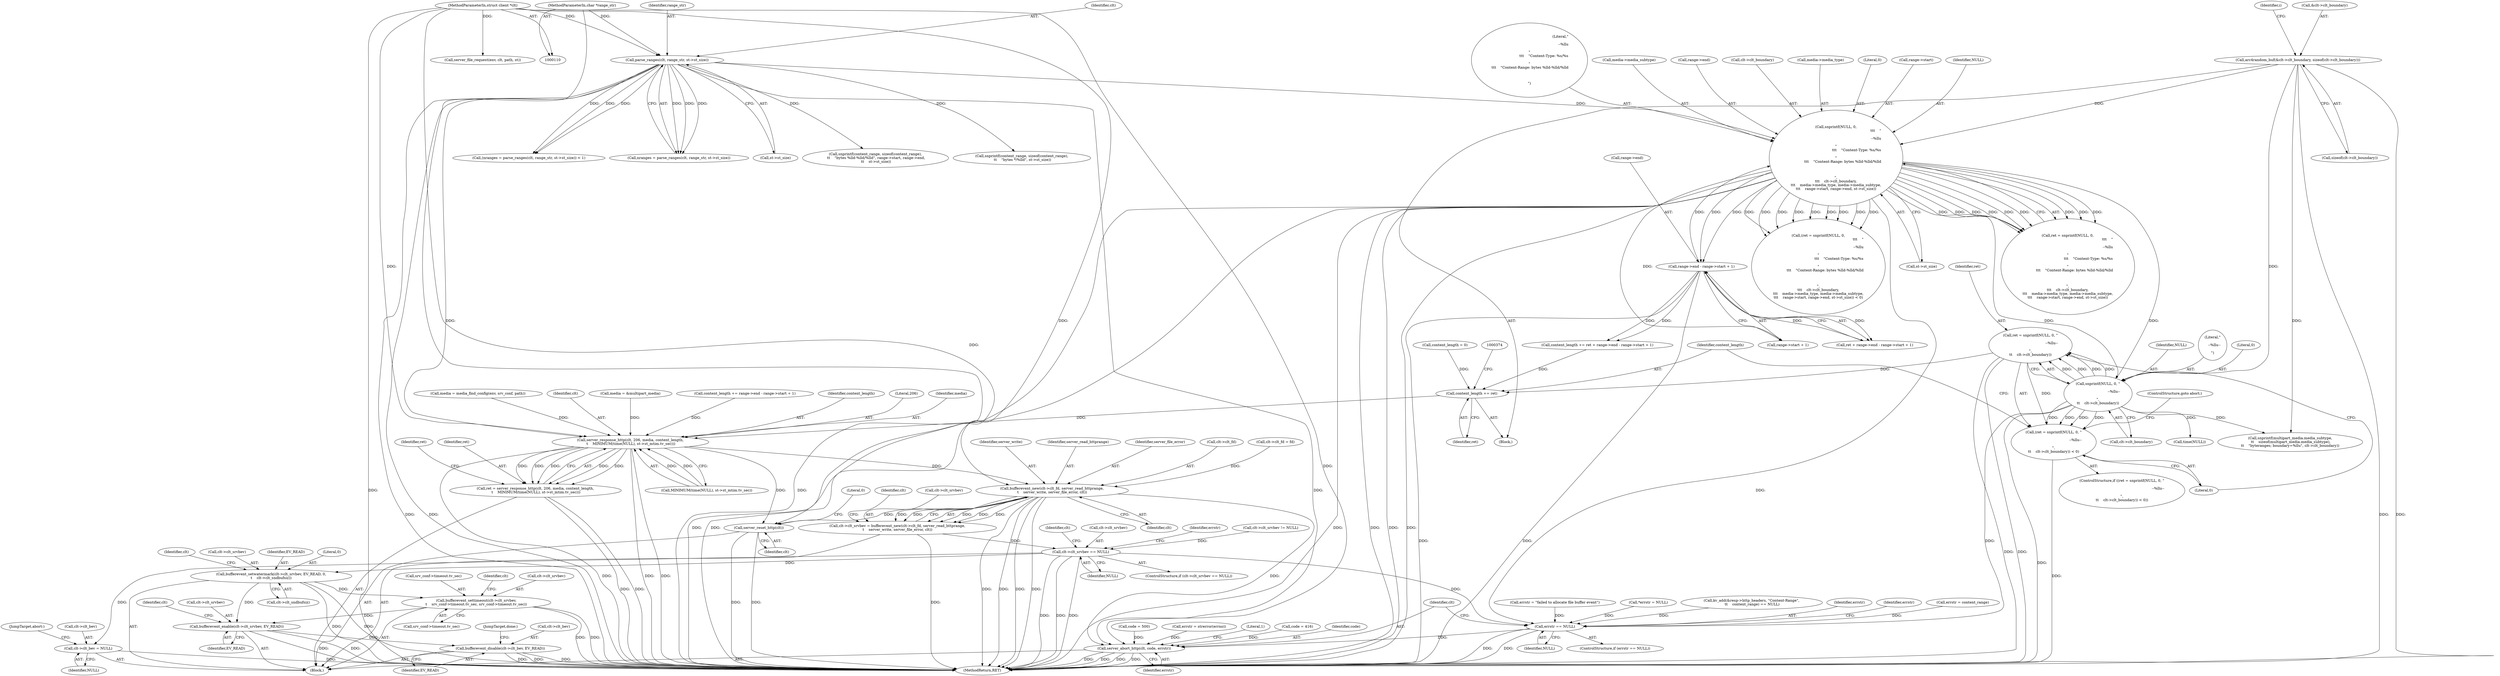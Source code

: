 digraph "0_src_142cfc82b932bc211218fbd7bdda8c7ce83f19df_1@API" {
"1000359" [label="(Call,ret = snprintf(NULL, 0, \"\r\n--%llu--\r\n\",\n\t\t    clt->clt_boundary))"];
"1000361" [label="(Call,snprintf(NULL, 0, \"\r\n--%llu--\r\n\",\n\t\t    clt->clt_boundary))"];
"1000320" [label="(Call,snprintf(NULL, 0,\n\t\t\t    \"\r\n--%llu\r\n\"\n\t\t\t    \"Content-Type: %s/%s\r\n\"\n \t\t\t    \"Content-Range: bytes %lld-%lld/%lld\r\n\r\n\",\n\t\t\t    clt->clt_boundary,\n\t\t\t    media->media_type, media->media_subtype,\n\t\t\t    range->start, range->end, st->st_size))"];
"1000289" [label="(Call,arc4random_buf(&clt->clt_boundary, sizeof(clt->clt_boundary)))"];
"1000348" [label="(Call,range->end - range->start + 1)"];
"1000182" [label="(Call,parse_ranges(clt, range_str, st->st_size))"];
"1000112" [label="(MethodParameterIn,struct client *clt)"];
"1000115" [label="(MethodParameterIn,char *range_str)"];
"1000358" [label="(Call,(ret = snprintf(NULL, 0, \"\r\n--%llu--\r\n\",\n\t\t    clt->clt_boundary)) < 0)"];
"1000370" [label="(Call,content_length += ret)"];
"1000409" [label="(Call,server_response_http(clt, 206, media, content_length,\n \t    MINIMUM(time(NULL), st->st_mtim.tv_sec)))"];
"1000407" [label="(Call,ret = server_response_http(clt, 206, media, content_length,\n \t    MINIMUM(time(NULL), st->st_mtim.tv_sec)))"];
"1000457" [label="(Call,bufferevent_new(clt->clt_fd, server_read_httprange,\n\t    server_write, server_file_error, clt))"];
"1000453" [label="(Call,clt->clt_srvbev = bufferevent_new(clt->clt_fd, server_read_httprange,\n\t    server_write, server_file_error, clt))"];
"1000466" [label="(Call,clt->clt_srvbev == NULL)"];
"1000476" [label="(Call,bufferevent_setwatermark(clt->clt_srvbev, EV_READ, 0,\n\t    clt->clt_sndbufsiz))"];
"1000485" [label="(Call,bufferevent_settimeout(clt->clt_srvbev,\n\t    srv_conf->timeout.tv_sec, srv_conf->timeout.tv_sec))"];
"1000499" [label="(Call,bufferevent_enable(clt->clt_srvbev, EV_READ))"];
"1000504" [label="(Call,bufferevent_disable(clt->clt_bev, EV_READ))"];
"1000526" [label="(Call,clt->clt_bev = NULL)"];
"1000540" [label="(Call,errstr == NULL)"];
"1000547" [label="(Call,server_abort_http(clt, code, errstr))"];
"1000510" [label="(Call,server_reset_http(clt))"];
"1000182" [label="(Call,parse_ranges(clt, range_str, st->st_size))"];
"1000509" [label="(JumpTarget,done:)"];
"1000467" [label="(Call,clt->clt_srvbev)"];
"1000486" [label="(Call,clt->clt_srvbev)"];
"1000243" [label="(Call,snprintf(content_range, sizeof(content_range),\n \t\t    \"bytes %lld-%lld/%lld\", range->start, range->end,\n \t\t    st->st_size))"];
"1000349" [label="(Call,range->end)"];
"1000464" [label="(Identifier,clt)"];
"1000462" [label="(Identifier,server_write)"];
"1000258" [label="(Call,kv_add(&resp->http_headers, \"Content-Range\",\n \t\t    content_range) == NULL)"];
"1000362" [label="(Identifier,NULL)"];
"1000386" [label="(Call,snprintf(multipart_media.media_subtype,\n \t\t    sizeof(multipart_media.media_subtype),\n\t\t    \"byteranges; boundary=%llu\", clt->clt_boundary))"];
"1000530" [label="(Identifier,NULL)"];
"1000487" [label="(Identifier,clt)"];
"1000505" [label="(Call,clt->clt_bev)"];
"1000468" [label="(Identifier,clt)"];
"1000290" [label="(Call,&clt->clt_boundary)"];
"1000494" [label="(Call,srv_conf->timeout.tv_sec)"];
"1000346" [label="(Call,ret + range->end - range->start + 1)"];
"1000548" [label="(Identifier,clt)"];
"1000146" [label="(Call,content_length = 0)"];
"1000511" [label="(Identifier,clt)"];
"1000217" [label="(Call,media = media_find_config(env, srv_conf, path))"];
"1000410" [label="(Identifier,clt)"];
"1000461" [label="(Identifier,server_read_httprange)"];
"1000344" [label="(Call,content_length += ret + range->end - range->start + 1)"];
"1000541" [label="(Identifier,errstr)"];
"1000470" [label="(Identifier,NULL)"];
"1000116" [label="(Block,)"];
"1000454" [label="(Call,clt->clt_srvbev)"];
"1000195" [label="(Call,snprintf(content_range, sizeof(content_range),\n \t\t    \"bytes */%lld\", st->st_size))"];
"1000115" [label="(MethodParameterIn,char *range_str)"];
"1000179" [label="(Call,(nranges = parse_ranges(clt, range_str, st->st_size)) < 1)"];
"1000463" [label="(Identifier,server_file_error)"];
"1000510" [label="(Call,server_reset_http(clt))"];
"1000352" [label="(Call,range->start + 1)"];
"1000503" [label="(Identifier,EV_READ)"];
"1000321" [label="(Identifier,NULL)"];
"1000473" [label="(Identifier,errstr)"];
"1000371" [label="(Identifier,content_length)"];
"1000398" [label="(Call,media = &multipart_media)"];
"1000513" [label="(Literal,0)"];
"1000458" [label="(Call,clt->clt_fd)"];
"1000414" [label="(Call,MINIMUM(time(NULL), st->st_mtim.tv_sec))"];
"1000323" [label="(Literal,\"\r\n--%llu\r\n\"\n\t\t\t    \"Content-Type: %s/%s\r\n\"\n \t\t\t    \"Content-Range: bytes %lld-%lld/%lld\r\n\r\n\")"];
"1000527" [label="(Call,clt->clt_bev)"];
"1000453" [label="(Call,clt->clt_srvbev = bufferevent_new(clt->clt_fd, server_read_httprange,\n\t    server_write, server_file_error, clt))"];
"1000457" [label="(Call,bufferevent_new(clt->clt_fd, server_read_httprange,\n\t    server_write, server_file_error, clt))"];
"1000542" [label="(Identifier,NULL)"];
"1000477" [label="(Call,clt->clt_srvbev)"];
"1000489" [label="(Call,srv_conf->timeout.tv_sec)"];
"1000544" [label="(Identifier,errstr)"];
"1000433" [label="(Call,clt->clt_fd = fd)"];
"1000423" [label="(Identifier,ret)"];
"1000407" [label="(Call,ret = server_response_http(clt, 206, media, content_length,\n \t    MINIMUM(time(NULL), st->st_mtim.tv_sec)))"];
"1000365" [label="(Call,clt->clt_boundary)"];
"1000288" [label="(Block,)"];
"1000547" [label="(Call,server_abort_http(clt, code, errstr))"];
"1000361" [label="(Call,snprintf(NULL, 0, \"\r\n--%llu--\r\n\",\n\t\t    clt->clt_boundary))"];
"1000318" [label="(Call,ret = snprintf(NULL, 0,\n\t\t\t    \"\r\n--%llu\r\n\"\n\t\t\t    \"Content-Type: %s/%s\r\n\"\n \t\t\t    \"Content-Range: bytes %lld-%lld/%lld\r\n\r\n\",\n\t\t\t    clt->clt_boundary,\n\t\t\t    media->media_type, media->media_subtype,\n\t\t\t    range->start, range->end, st->st_size))"];
"1000348" [label="(Call,range->end - range->start + 1)"];
"1000482" [label="(Call,clt->clt_sndbufsiz)"];
"1000370" [label="(Call,content_length += ret)"];
"1000330" [label="(Call,media->media_subtype)"];
"1000294" [label="(Call,sizeof(clt->clt_boundary))"];
"1000540" [label="(Call,errstr == NULL)"];
"1000360" [label="(Identifier,ret)"];
"1000372" [label="(Identifier,ret)"];
"1000531" [label="(JumpTarget,abort:)"];
"1000553" [label="(Literal,1)"];
"1000485" [label="(Call,bufferevent_settimeout(clt->clt_srvbev,\n\t    srv_conf->timeout.tv_sec, srv_conf->timeout.tv_sec))"];
"1000190" [label="(Call,code = 416)"];
"1000359" [label="(Call,ret = snprintf(NULL, 0, \"\r\n--%llu--\r\n\",\n\t\t    clt->clt_boundary))"];
"1000480" [label="(Identifier,EV_READ)"];
"1000465" [label="(ControlStructure,if (clt->clt_srvbev == NULL))"];
"1000289" [label="(Call,arc4random_buf(&clt->clt_boundary, sizeof(clt->clt_boundary)))"];
"1000320" [label="(Call,snprintf(NULL, 0,\n\t\t\t    \"\r\n--%llu\r\n\"\n\t\t\t    \"Content-Type: %s/%s\r\n\"\n \t\t\t    \"Content-Range: bytes %lld-%lld/%lld\r\n\r\n\",\n\t\t\t    clt->clt_boundary,\n\t\t\t    media->media_type, media->media_subtype,\n\t\t\t    range->start, range->end, st->st_size))"];
"1000409" [label="(Call,server_response_http(clt, 206, media, content_length,\n \t    MINIMUM(time(NULL), st->st_mtim.tv_sec)))"];
"1000183" [label="(Identifier,clt)"];
"1000300" [label="(Identifier,i)"];
"1000554" [label="(MethodReturn,RET)"];
"1000539" [label="(ControlStructure,if (errstr == NULL))"];
"1000549" [label="(Identifier,code)"];
"1000476" [label="(Call,bufferevent_setwatermark(clt->clt_srvbev, EV_READ, 0,\n\t    clt->clt_sndbufsiz))"];
"1000358" [label="(Call,(ret = snprintf(NULL, 0, \"\r\n--%llu--\r\n\",\n\t\t    clt->clt_boundary)) < 0)"];
"1000368" [label="(Literal,0)"];
"1000408" [label="(Identifier,ret)"];
"1000276" [label="(Call,content_length += range->end - range->start + 1)"];
"1000317" [label="(Call,(ret = snprintf(NULL, 0,\n\t\t\t    \"\r\n--%llu\r\n\"\n\t\t\t    \"Content-Type: %s/%s\r\n\"\n \t\t\t    \"Content-Range: bytes %lld-%lld/%lld\r\n\r\n\",\n\t\t\t    clt->clt_boundary,\n\t\t\t    media->media_type, media->media_subtype,\n\t\t\t    range->start, range->end, st->st_size)) < 0)"];
"1000150" [label="(Call,code = 500)"];
"1000336" [label="(Call,range->end)"];
"1000543" [label="(Call,errstr = strerror(errno))"];
"1000324" [label="(Call,clt->clt_boundary)"];
"1000369" [label="(ControlStructure,goto abort;)"];
"1000364" [label="(Literal,\"\r\n--%llu--\r\n\")"];
"1000327" [label="(Call,media->media_type)"];
"1000439" [label="(Call,clt->clt_srvbev != NULL)"];
"1000481" [label="(Literal,0)"];
"1000413" [label="(Identifier,content_length)"];
"1000526" [label="(Call,clt->clt_bev = NULL)"];
"1000500" [label="(Call,clt->clt_srvbev)"];
"1000411" [label="(Literal,206)"];
"1000478" [label="(Identifier,clt)"];
"1000180" [label="(Call,nranges = parse_ranges(clt, range_str, st->st_size))"];
"1000499" [label="(Call,bufferevent_enable(clt->clt_srvbev, EV_READ))"];
"1000466" [label="(Call,clt->clt_srvbev == NULL)"];
"1000504" [label="(Call,bufferevent_disable(clt->clt_bev, EV_READ))"];
"1000184" [label="(Identifier,range_str)"];
"1000203" [label="(Call,errstr = content_range)"];
"1000501" [label="(Identifier,clt)"];
"1000508" [label="(Identifier,EV_READ)"];
"1000472" [label="(Call,errstr = \"failed to allocate file buffer event\")"];
"1000506" [label="(Identifier,clt)"];
"1000112" [label="(MethodParameterIn,struct client *clt)"];
"1000322" [label="(Literal,0)"];
"1000163" [label="(Call,*errstr = NULL)"];
"1000550" [label="(Identifier,errstr)"];
"1000412" [label="(Identifier,media)"];
"1000357" [label="(ControlStructure,if ((ret = snprintf(NULL, 0, \"\r\n--%llu--\r\n\",\n\t\t    clt->clt_boundary)) < 0))"];
"1000333" [label="(Call,range->start)"];
"1000173" [label="(Call,server_file_request(env, clt, path, st))"];
"1000339" [label="(Call,st->st_size)"];
"1000415" [label="(Call,time(NULL))"];
"1000185" [label="(Call,st->st_size)"];
"1000363" [label="(Literal,0)"];
"1000359" -> "1000358"  [label="AST: "];
"1000359" -> "1000361"  [label="CFG: "];
"1000360" -> "1000359"  [label="AST: "];
"1000361" -> "1000359"  [label="AST: "];
"1000368" -> "1000359"  [label="CFG: "];
"1000359" -> "1000554"  [label="DDG: "];
"1000359" -> "1000554"  [label="DDG: "];
"1000359" -> "1000358"  [label="DDG: "];
"1000361" -> "1000359"  [label="DDG: "];
"1000361" -> "1000359"  [label="DDG: "];
"1000361" -> "1000359"  [label="DDG: "];
"1000361" -> "1000359"  [label="DDG: "];
"1000359" -> "1000370"  [label="DDG: "];
"1000361" -> "1000365"  [label="CFG: "];
"1000362" -> "1000361"  [label="AST: "];
"1000363" -> "1000361"  [label="AST: "];
"1000364" -> "1000361"  [label="AST: "];
"1000365" -> "1000361"  [label="AST: "];
"1000361" -> "1000554"  [label="DDG: "];
"1000361" -> "1000358"  [label="DDG: "];
"1000361" -> "1000358"  [label="DDG: "];
"1000361" -> "1000358"  [label="DDG: "];
"1000361" -> "1000358"  [label="DDG: "];
"1000320" -> "1000361"  [label="DDG: "];
"1000320" -> "1000361"  [label="DDG: "];
"1000289" -> "1000361"  [label="DDG: "];
"1000361" -> "1000386"  [label="DDG: "];
"1000361" -> "1000415"  [label="DDG: "];
"1000361" -> "1000540"  [label="DDG: "];
"1000320" -> "1000318"  [label="AST: "];
"1000320" -> "1000339"  [label="CFG: "];
"1000321" -> "1000320"  [label="AST: "];
"1000322" -> "1000320"  [label="AST: "];
"1000323" -> "1000320"  [label="AST: "];
"1000324" -> "1000320"  [label="AST: "];
"1000327" -> "1000320"  [label="AST: "];
"1000330" -> "1000320"  [label="AST: "];
"1000333" -> "1000320"  [label="AST: "];
"1000336" -> "1000320"  [label="AST: "];
"1000339" -> "1000320"  [label="AST: "];
"1000318" -> "1000320"  [label="CFG: "];
"1000320" -> "1000554"  [label="DDG: "];
"1000320" -> "1000554"  [label="DDG: "];
"1000320" -> "1000554"  [label="DDG: "];
"1000320" -> "1000554"  [label="DDG: "];
"1000320" -> "1000554"  [label="DDG: "];
"1000320" -> "1000554"  [label="DDG: "];
"1000320" -> "1000317"  [label="DDG: "];
"1000320" -> "1000317"  [label="DDG: "];
"1000320" -> "1000317"  [label="DDG: "];
"1000320" -> "1000317"  [label="DDG: "];
"1000320" -> "1000317"  [label="DDG: "];
"1000320" -> "1000317"  [label="DDG: "];
"1000320" -> "1000317"  [label="DDG: "];
"1000320" -> "1000317"  [label="DDG: "];
"1000320" -> "1000317"  [label="DDG: "];
"1000320" -> "1000318"  [label="DDG: "];
"1000320" -> "1000318"  [label="DDG: "];
"1000320" -> "1000318"  [label="DDG: "];
"1000320" -> "1000318"  [label="DDG: "];
"1000320" -> "1000318"  [label="DDG: "];
"1000320" -> "1000318"  [label="DDG: "];
"1000320" -> "1000318"  [label="DDG: "];
"1000320" -> "1000318"  [label="DDG: "];
"1000320" -> "1000318"  [label="DDG: "];
"1000289" -> "1000320"  [label="DDG: "];
"1000348" -> "1000320"  [label="DDG: "];
"1000182" -> "1000320"  [label="DDG: "];
"1000320" -> "1000348"  [label="DDG: "];
"1000320" -> "1000348"  [label="DDG: "];
"1000320" -> "1000352"  [label="DDG: "];
"1000320" -> "1000540"  [label="DDG: "];
"1000289" -> "1000288"  [label="AST: "];
"1000289" -> "1000294"  [label="CFG: "];
"1000290" -> "1000289"  [label="AST: "];
"1000294" -> "1000289"  [label="AST: "];
"1000300" -> "1000289"  [label="CFG: "];
"1000289" -> "1000554"  [label="DDG: "];
"1000289" -> "1000554"  [label="DDG: "];
"1000289" -> "1000386"  [label="DDG: "];
"1000348" -> "1000346"  [label="AST: "];
"1000348" -> "1000352"  [label="CFG: "];
"1000349" -> "1000348"  [label="AST: "];
"1000352" -> "1000348"  [label="AST: "];
"1000346" -> "1000348"  [label="CFG: "];
"1000348" -> "1000554"  [label="DDG: "];
"1000348" -> "1000554"  [label="DDG: "];
"1000348" -> "1000344"  [label="DDG: "];
"1000348" -> "1000344"  [label="DDG: "];
"1000348" -> "1000346"  [label="DDG: "];
"1000348" -> "1000346"  [label="DDG: "];
"1000182" -> "1000180"  [label="AST: "];
"1000182" -> "1000185"  [label="CFG: "];
"1000183" -> "1000182"  [label="AST: "];
"1000184" -> "1000182"  [label="AST: "];
"1000185" -> "1000182"  [label="AST: "];
"1000180" -> "1000182"  [label="CFG: "];
"1000182" -> "1000554"  [label="DDG: "];
"1000182" -> "1000554"  [label="DDG: "];
"1000182" -> "1000179"  [label="DDG: "];
"1000182" -> "1000179"  [label="DDG: "];
"1000182" -> "1000179"  [label="DDG: "];
"1000182" -> "1000180"  [label="DDG: "];
"1000182" -> "1000180"  [label="DDG: "];
"1000182" -> "1000180"  [label="DDG: "];
"1000112" -> "1000182"  [label="DDG: "];
"1000115" -> "1000182"  [label="DDG: "];
"1000182" -> "1000195"  [label="DDG: "];
"1000182" -> "1000243"  [label="DDG: "];
"1000182" -> "1000409"  [label="DDG: "];
"1000182" -> "1000547"  [label="DDG: "];
"1000112" -> "1000110"  [label="AST: "];
"1000112" -> "1000554"  [label="DDG: "];
"1000112" -> "1000173"  [label="DDG: "];
"1000112" -> "1000409"  [label="DDG: "];
"1000112" -> "1000457"  [label="DDG: "];
"1000112" -> "1000510"  [label="DDG: "];
"1000112" -> "1000547"  [label="DDG: "];
"1000115" -> "1000110"  [label="AST: "];
"1000115" -> "1000554"  [label="DDG: "];
"1000358" -> "1000357"  [label="AST: "];
"1000358" -> "1000368"  [label="CFG: "];
"1000368" -> "1000358"  [label="AST: "];
"1000369" -> "1000358"  [label="CFG: "];
"1000371" -> "1000358"  [label="CFG: "];
"1000358" -> "1000554"  [label="DDG: "];
"1000370" -> "1000288"  [label="AST: "];
"1000370" -> "1000372"  [label="CFG: "];
"1000371" -> "1000370"  [label="AST: "];
"1000372" -> "1000370"  [label="AST: "];
"1000374" -> "1000370"  [label="CFG: "];
"1000344" -> "1000370"  [label="DDG: "];
"1000146" -> "1000370"  [label="DDG: "];
"1000370" -> "1000409"  [label="DDG: "];
"1000409" -> "1000407"  [label="AST: "];
"1000409" -> "1000414"  [label="CFG: "];
"1000410" -> "1000409"  [label="AST: "];
"1000411" -> "1000409"  [label="AST: "];
"1000412" -> "1000409"  [label="AST: "];
"1000413" -> "1000409"  [label="AST: "];
"1000414" -> "1000409"  [label="AST: "];
"1000407" -> "1000409"  [label="CFG: "];
"1000409" -> "1000554"  [label="DDG: "];
"1000409" -> "1000554"  [label="DDG: "];
"1000409" -> "1000554"  [label="DDG: "];
"1000409" -> "1000407"  [label="DDG: "];
"1000409" -> "1000407"  [label="DDG: "];
"1000409" -> "1000407"  [label="DDG: "];
"1000409" -> "1000407"  [label="DDG: "];
"1000409" -> "1000407"  [label="DDG: "];
"1000398" -> "1000409"  [label="DDG: "];
"1000217" -> "1000409"  [label="DDG: "];
"1000276" -> "1000409"  [label="DDG: "];
"1000414" -> "1000409"  [label="DDG: "];
"1000414" -> "1000409"  [label="DDG: "];
"1000409" -> "1000457"  [label="DDG: "];
"1000409" -> "1000510"  [label="DDG: "];
"1000407" -> "1000116"  [label="AST: "];
"1000408" -> "1000407"  [label="AST: "];
"1000423" -> "1000407"  [label="CFG: "];
"1000407" -> "1000554"  [label="DDG: "];
"1000407" -> "1000554"  [label="DDG: "];
"1000457" -> "1000453"  [label="AST: "];
"1000457" -> "1000464"  [label="CFG: "];
"1000458" -> "1000457"  [label="AST: "];
"1000461" -> "1000457"  [label="AST: "];
"1000462" -> "1000457"  [label="AST: "];
"1000463" -> "1000457"  [label="AST: "];
"1000464" -> "1000457"  [label="AST: "];
"1000453" -> "1000457"  [label="CFG: "];
"1000457" -> "1000554"  [label="DDG: "];
"1000457" -> "1000554"  [label="DDG: "];
"1000457" -> "1000554"  [label="DDG: "];
"1000457" -> "1000554"  [label="DDG: "];
"1000457" -> "1000453"  [label="DDG: "];
"1000457" -> "1000453"  [label="DDG: "];
"1000457" -> "1000453"  [label="DDG: "];
"1000457" -> "1000453"  [label="DDG: "];
"1000457" -> "1000453"  [label="DDG: "];
"1000433" -> "1000457"  [label="DDG: "];
"1000457" -> "1000510"  [label="DDG: "];
"1000457" -> "1000547"  [label="DDG: "];
"1000453" -> "1000116"  [label="AST: "];
"1000454" -> "1000453"  [label="AST: "];
"1000468" -> "1000453"  [label="CFG: "];
"1000453" -> "1000554"  [label="DDG: "];
"1000453" -> "1000466"  [label="DDG: "];
"1000466" -> "1000465"  [label="AST: "];
"1000466" -> "1000470"  [label="CFG: "];
"1000467" -> "1000466"  [label="AST: "];
"1000470" -> "1000466"  [label="AST: "];
"1000473" -> "1000466"  [label="CFG: "];
"1000478" -> "1000466"  [label="CFG: "];
"1000466" -> "1000554"  [label="DDG: "];
"1000466" -> "1000554"  [label="DDG: "];
"1000466" -> "1000554"  [label="DDG: "];
"1000439" -> "1000466"  [label="DDG: "];
"1000466" -> "1000476"  [label="DDG: "];
"1000466" -> "1000526"  [label="DDG: "];
"1000466" -> "1000540"  [label="DDG: "];
"1000476" -> "1000116"  [label="AST: "];
"1000476" -> "1000482"  [label="CFG: "];
"1000477" -> "1000476"  [label="AST: "];
"1000480" -> "1000476"  [label="AST: "];
"1000481" -> "1000476"  [label="AST: "];
"1000482" -> "1000476"  [label="AST: "];
"1000487" -> "1000476"  [label="CFG: "];
"1000476" -> "1000554"  [label="DDG: "];
"1000476" -> "1000554"  [label="DDG: "];
"1000476" -> "1000485"  [label="DDG: "];
"1000476" -> "1000499"  [label="DDG: "];
"1000485" -> "1000116"  [label="AST: "];
"1000485" -> "1000494"  [label="CFG: "];
"1000486" -> "1000485"  [label="AST: "];
"1000489" -> "1000485"  [label="AST: "];
"1000494" -> "1000485"  [label="AST: "];
"1000501" -> "1000485"  [label="CFG: "];
"1000485" -> "1000554"  [label="DDG: "];
"1000485" -> "1000554"  [label="DDG: "];
"1000485" -> "1000499"  [label="DDG: "];
"1000499" -> "1000116"  [label="AST: "];
"1000499" -> "1000503"  [label="CFG: "];
"1000500" -> "1000499"  [label="AST: "];
"1000503" -> "1000499"  [label="AST: "];
"1000506" -> "1000499"  [label="CFG: "];
"1000499" -> "1000554"  [label="DDG: "];
"1000499" -> "1000554"  [label="DDG: "];
"1000499" -> "1000504"  [label="DDG: "];
"1000504" -> "1000116"  [label="AST: "];
"1000504" -> "1000508"  [label="CFG: "];
"1000505" -> "1000504"  [label="AST: "];
"1000508" -> "1000504"  [label="AST: "];
"1000509" -> "1000504"  [label="CFG: "];
"1000504" -> "1000554"  [label="DDG: "];
"1000504" -> "1000554"  [label="DDG: "];
"1000504" -> "1000554"  [label="DDG: "];
"1000526" -> "1000116"  [label="AST: "];
"1000526" -> "1000530"  [label="CFG: "];
"1000527" -> "1000526"  [label="AST: "];
"1000530" -> "1000526"  [label="AST: "];
"1000531" -> "1000526"  [label="CFG: "];
"1000526" -> "1000554"  [label="DDG: "];
"1000540" -> "1000539"  [label="AST: "];
"1000540" -> "1000542"  [label="CFG: "];
"1000541" -> "1000540"  [label="AST: "];
"1000542" -> "1000540"  [label="AST: "];
"1000544" -> "1000540"  [label="CFG: "];
"1000548" -> "1000540"  [label="CFG: "];
"1000540" -> "1000554"  [label="DDG: "];
"1000540" -> "1000554"  [label="DDG: "];
"1000163" -> "1000540"  [label="DDG: "];
"1000472" -> "1000540"  [label="DDG: "];
"1000203" -> "1000540"  [label="DDG: "];
"1000258" -> "1000540"  [label="DDG: "];
"1000540" -> "1000547"  [label="DDG: "];
"1000547" -> "1000116"  [label="AST: "];
"1000547" -> "1000550"  [label="CFG: "];
"1000548" -> "1000547"  [label="AST: "];
"1000549" -> "1000547"  [label="AST: "];
"1000550" -> "1000547"  [label="AST: "];
"1000553" -> "1000547"  [label="CFG: "];
"1000547" -> "1000554"  [label="DDG: "];
"1000547" -> "1000554"  [label="DDG: "];
"1000547" -> "1000554"  [label="DDG: "];
"1000547" -> "1000554"  [label="DDG: "];
"1000150" -> "1000547"  [label="DDG: "];
"1000190" -> "1000547"  [label="DDG: "];
"1000543" -> "1000547"  [label="DDG: "];
"1000510" -> "1000116"  [label="AST: "];
"1000510" -> "1000511"  [label="CFG: "];
"1000511" -> "1000510"  [label="AST: "];
"1000513" -> "1000510"  [label="CFG: "];
"1000510" -> "1000554"  [label="DDG: "];
"1000510" -> "1000554"  [label="DDG: "];
}
